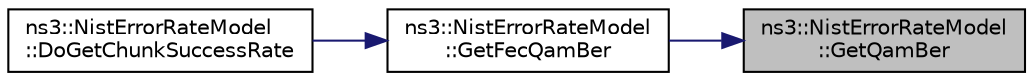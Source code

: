 digraph "ns3::NistErrorRateModel::GetQamBer"
{
 // LATEX_PDF_SIZE
  edge [fontname="Helvetica",fontsize="10",labelfontname="Helvetica",labelfontsize="10"];
  node [fontname="Helvetica",fontsize="10",shape=record];
  rankdir="RL";
  Node1 [label="ns3::NistErrorRateModel\l::GetQamBer",height=0.2,width=0.4,color="black", fillcolor="grey75", style="filled", fontcolor="black",tooltip="Return BER of QAM for a given constellation size at the given SNR."];
  Node1 -> Node2 [dir="back",color="midnightblue",fontsize="10",style="solid",fontname="Helvetica"];
  Node2 [label="ns3::NistErrorRateModel\l::GetFecQamBer",height=0.2,width=0.4,color="black", fillcolor="white", style="filled",URL="$classns3_1_1_nist_error_rate_model.html#abd0c74e3477797507b0a103b06bb05ca",tooltip="Return BER of QAM for a given constellation size at the given SNR after applying FEC."];
  Node2 -> Node3 [dir="back",color="midnightblue",fontsize="10",style="solid",fontname="Helvetica"];
  Node3 [label="ns3::NistErrorRateModel\l::DoGetChunkSuccessRate",height=0.2,width=0.4,color="black", fillcolor="white", style="filled",URL="$classns3_1_1_nist_error_rate_model.html#abb1b711ee48c9468f0f3d691fbd57076",tooltip="A pure virtual method that must be implemented in the subclass."];
}
